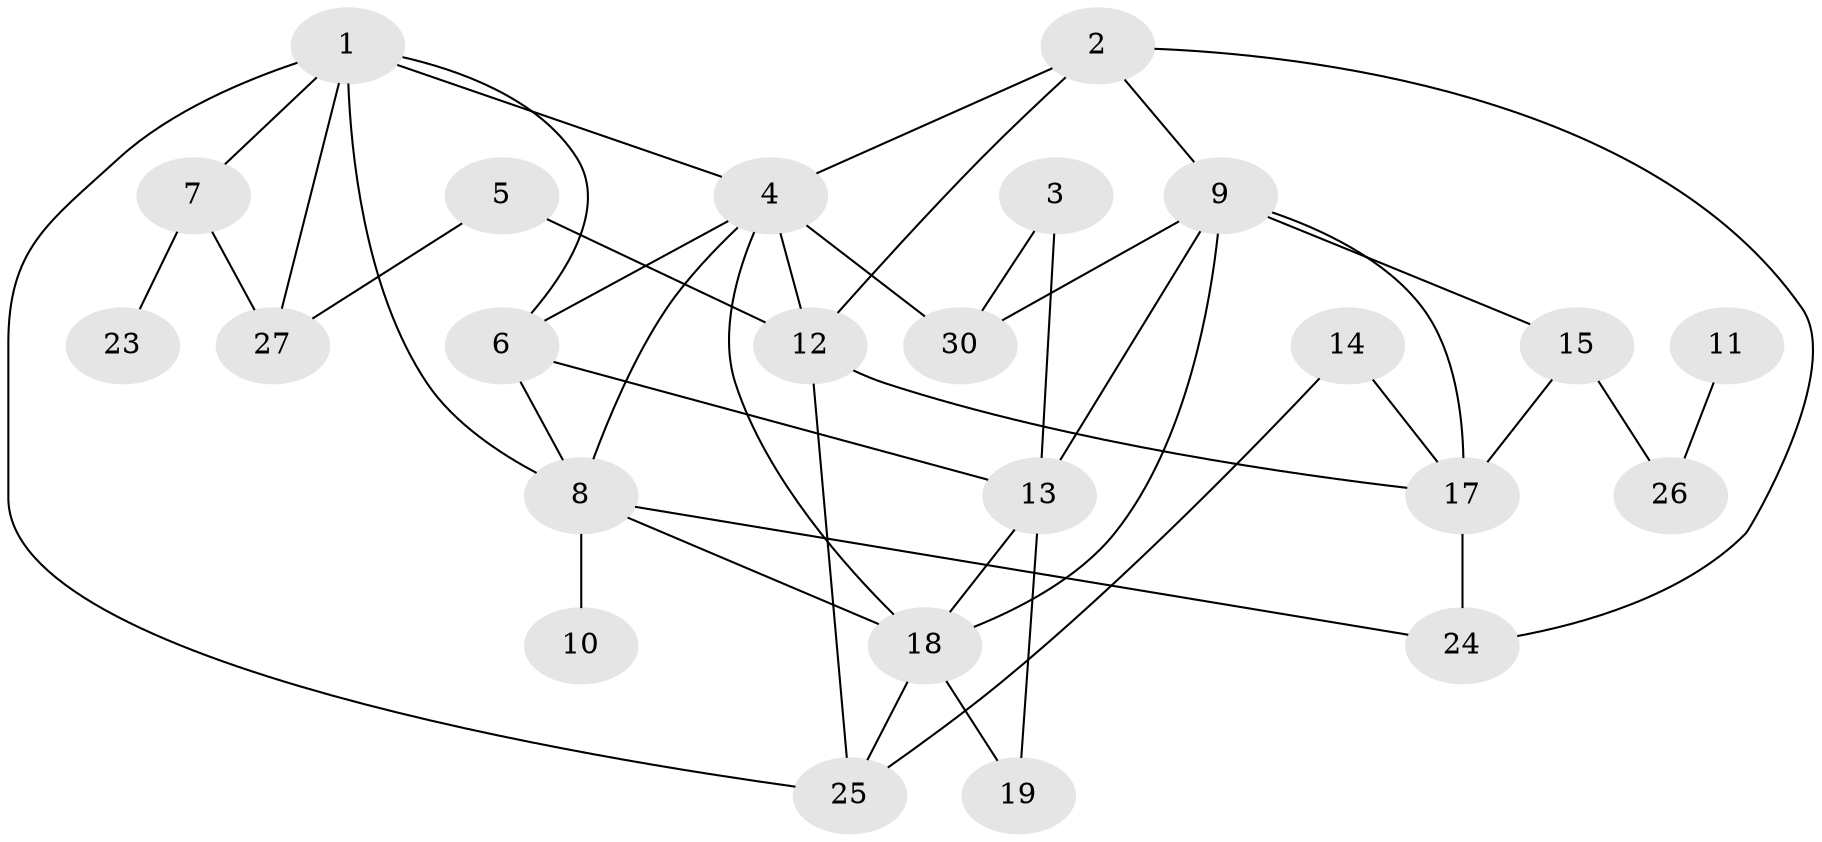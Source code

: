 // original degree distribution, {2: 0.23333333333333334, 5: 0.08333333333333333, 1: 0.2, 3: 0.2, 4: 0.15, 0: 0.08333333333333333, 6: 0.03333333333333333, 9: 0.016666666666666666}
// Generated by graph-tools (version 1.1) at 2025/33/03/09/25 02:33:52]
// undirected, 24 vertices, 43 edges
graph export_dot {
graph [start="1"]
  node [color=gray90,style=filled];
  1;
  2;
  3;
  4;
  5;
  6;
  7;
  8;
  9;
  10;
  11;
  12;
  13;
  14;
  15;
  17;
  18;
  19;
  23;
  24;
  25;
  26;
  27;
  30;
  1 -- 4 [weight=1.0];
  1 -- 6 [weight=1.0];
  1 -- 7 [weight=1.0];
  1 -- 8 [weight=1.0];
  1 -- 25 [weight=1.0];
  1 -- 27 [weight=1.0];
  2 -- 4 [weight=2.0];
  2 -- 9 [weight=2.0];
  2 -- 12 [weight=1.0];
  2 -- 24 [weight=1.0];
  3 -- 13 [weight=1.0];
  3 -- 30 [weight=1.0];
  4 -- 6 [weight=1.0];
  4 -- 8 [weight=1.0];
  4 -- 12 [weight=1.0];
  4 -- 18 [weight=1.0];
  4 -- 30 [weight=1.0];
  5 -- 12 [weight=1.0];
  5 -- 27 [weight=1.0];
  6 -- 8 [weight=1.0];
  6 -- 13 [weight=1.0];
  7 -- 23 [weight=1.0];
  7 -- 27 [weight=1.0];
  8 -- 10 [weight=1.0];
  8 -- 18 [weight=2.0];
  8 -- 24 [weight=1.0];
  9 -- 13 [weight=1.0];
  9 -- 15 [weight=1.0];
  9 -- 17 [weight=2.0];
  9 -- 18 [weight=2.0];
  9 -- 30 [weight=2.0];
  11 -- 26 [weight=1.0];
  12 -- 17 [weight=1.0];
  12 -- 25 [weight=1.0];
  13 -- 18 [weight=1.0];
  13 -- 19 [weight=1.0];
  14 -- 17 [weight=1.0];
  14 -- 25 [weight=1.0];
  15 -- 17 [weight=1.0];
  15 -- 26 [weight=1.0];
  17 -- 24 [weight=1.0];
  18 -- 19 [weight=1.0];
  18 -- 25 [weight=1.0];
}
